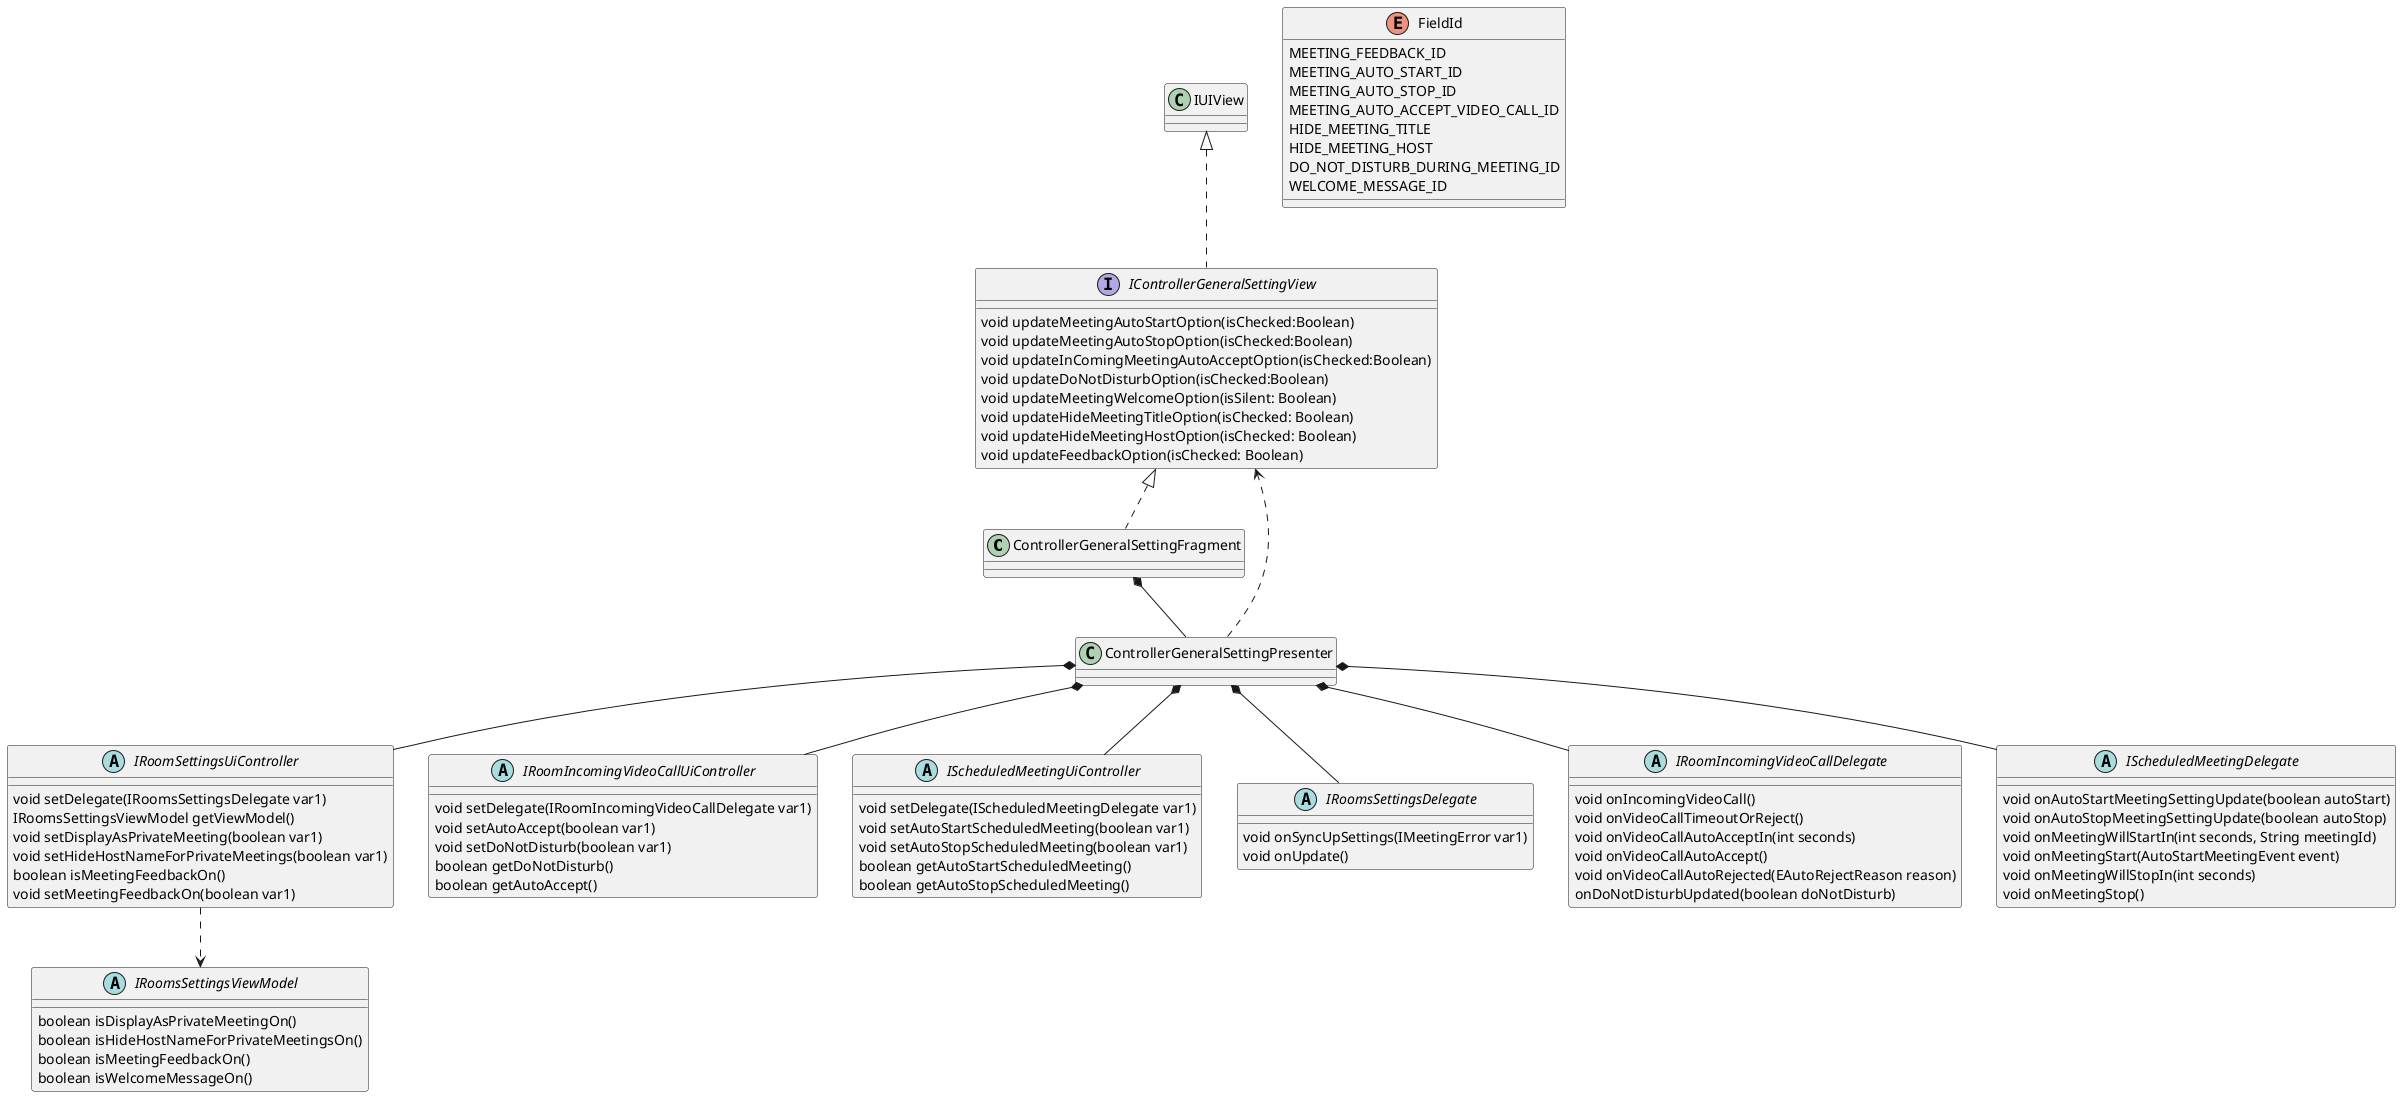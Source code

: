 @startuml
'https://plantuml.com/class-diagram

class ControllerGeneralSettingFragment
class ControllerGeneralSettingPresenter

abstract class IRoomSettingsUiController {
    void setDelegate(IRoomsSettingsDelegate var1)
    IRoomsSettingsViewModel getViewModel()
    void setDisplayAsPrivateMeeting(boolean var1)
    void setHideHostNameForPrivateMeetings(boolean var1)
    boolean isMeetingFeedbackOn()
    void setMeetingFeedbackOn(boolean var1)
}

abstract class IRoomIncomingVideoCallUiController {
    void setDelegate(IRoomIncomingVideoCallDelegate var1)
    void setAutoAccept(boolean var1)
    void setDoNotDisturb(boolean var1)
    boolean getDoNotDisturb()
    boolean getAutoAccept()
}

abstract class IScheduledMeetingUiController {
    void setDelegate(IScheduledMeetingDelegate var1)
    void setAutoStartScheduledMeeting(boolean var1)
    void setAutoStopScheduledMeeting(boolean var1)
    boolean getAutoStartScheduledMeeting()
    boolean getAutoStopScheduledMeeting()
}

abstract class IRoomsSettingsDelegate {
    void onSyncUpSettings(IMeetingError var1)
    void onUpdate()
}

abstract class IRoomIncomingVideoCallDelegate {
    void onIncomingVideoCall()
    void onVideoCallTimeoutOrReject()
    void onVideoCallAutoAcceptIn(int seconds)
    void onVideoCallAutoAccept()
    void onVideoCallAutoRejected(EAutoRejectReason reason)
    onDoNotDisturbUpdated(boolean doNotDisturb)
}

abstract class IScheduledMeetingDelegate {
    void onAutoStartMeetingSettingUpdate(boolean autoStart)
    void onAutoStopMeetingSettingUpdate(boolean autoStop)
    void onMeetingWillStartIn(int seconds, String meetingId)
    void onMeetingStart(AutoStartMeetingEvent event)
    void onMeetingWillStopIn(int seconds)
    void onMeetingStop()
}

abstract class IRoomsSettingsViewModel {
    boolean isDisplayAsPrivateMeetingOn()
    boolean isHideHostNameForPrivateMeetingsOn()
    boolean isMeetingFeedbackOn()
    boolean isWelcomeMessageOn()
}

interface IControllerGeneralSettingView {
    void updateMeetingAutoStartOption(isChecked:Boolean)
    void updateMeetingAutoStopOption(isChecked:Boolean)
    void updateInComingMeetingAutoAcceptOption(isChecked:Boolean)
    void updateDoNotDisturbOption(isChecked:Boolean)
    void updateMeetingWelcomeOption(isSilent: Boolean)
    void updateHideMeetingTitleOption(isChecked: Boolean)
    void updateHideMeetingHostOption(isChecked: Boolean)
    void updateFeedbackOption(isChecked: Boolean)
}

IControllerGeneralSettingView .up.^ IUIView


ControllerGeneralSettingFragment .up.^ IControllerGeneralSettingView
ControllerGeneralSettingFragment *-- ControllerGeneralSettingPresenter
ControllerGeneralSettingPresenter *-- IRoomSettingsUiController
ControllerGeneralSettingPresenter *-- IRoomIncomingVideoCallUiController
ControllerGeneralSettingPresenter *-- IScheduledMeetingUiController
ControllerGeneralSettingPresenter *-- IRoomsSettingsDelegate
ControllerGeneralSettingPresenter *-- IRoomIncomingVideoCallDelegate
ControllerGeneralSettingPresenter *-- IScheduledMeetingDelegate
ControllerGeneralSettingPresenter ..> IControllerGeneralSettingView
IRoomSettingsUiController ..> IRoomsSettingsViewModel

enum FieldId {
    MEETING_FEEDBACK_ID
    MEETING_AUTO_START_ID
    MEETING_AUTO_STOP_ID
    MEETING_AUTO_ACCEPT_VIDEO_CALL_ID
    HIDE_MEETING_TITLE
    HIDE_MEETING_HOST
    DO_NOT_DISTURB_DURING_MEETING_ID
    WELCOME_MESSAGE_ID
}

@enduml